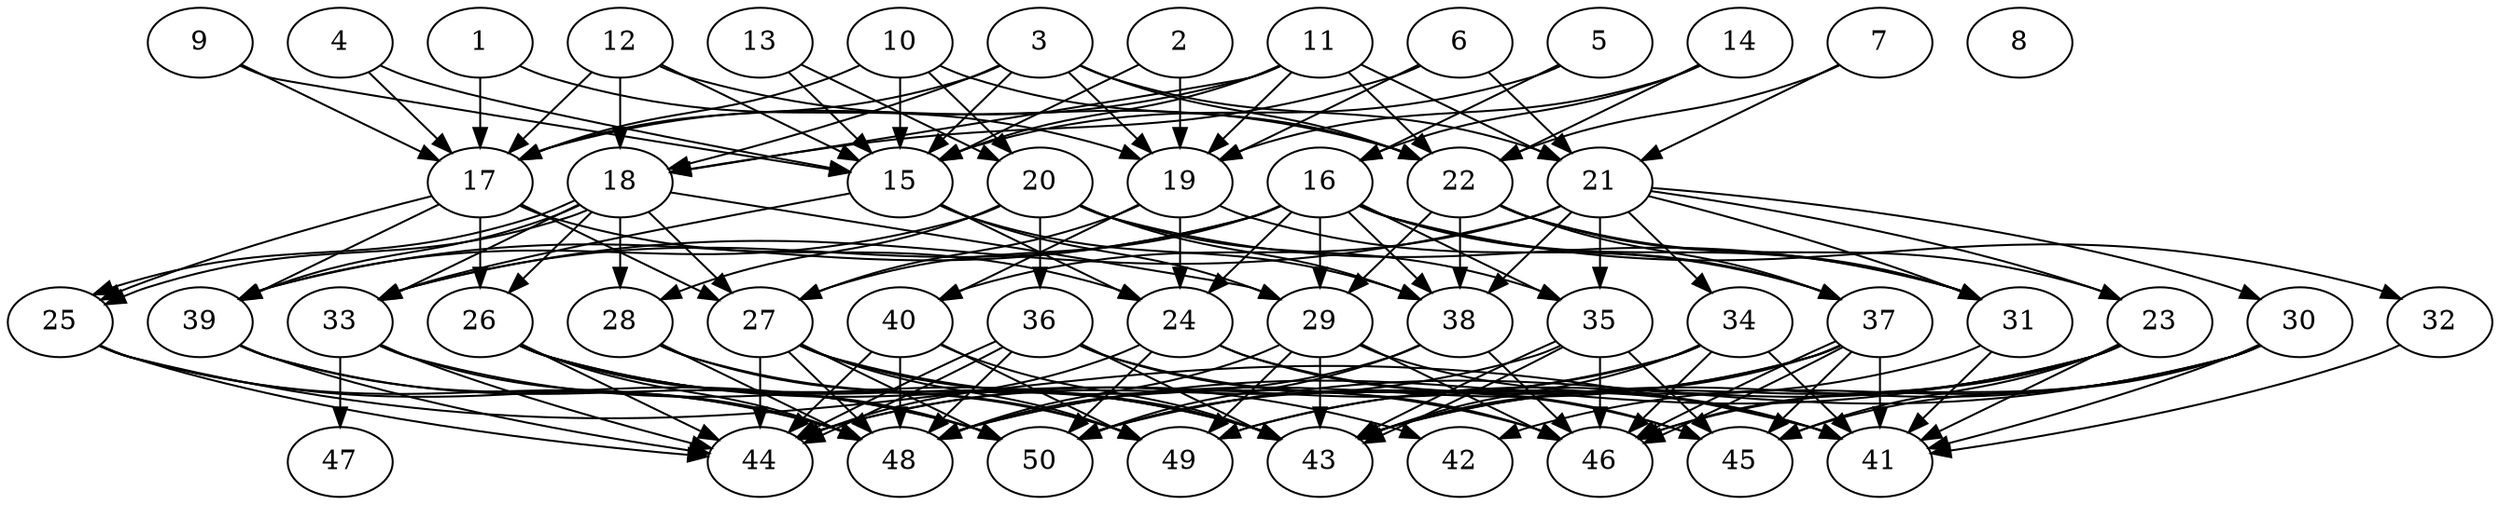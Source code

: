 // DAG automatically generated by daggen at Thu Oct  3 14:07:58 2019
// ./daggen --dot -n 50 --ccr 0.5 --fat 0.7 --regular 0.5 --density 0.7 --mindata 5242880 --maxdata 52428800 
digraph G {
  1 [size="16416768", alpha="0.01", expect_size="8208384"] 
  1 -> 17 [size ="8208384"]
  1 -> 19 [size ="8208384"]
  2 [size="98904064", alpha="0.16", expect_size="49452032"] 
  2 -> 15 [size ="49452032"]
  2 -> 19 [size ="49452032"]
  3 [size="100245504", alpha="0.18", expect_size="50122752"] 
  3 -> 15 [size ="50122752"]
  3 -> 17 [size ="50122752"]
  3 -> 18 [size ="50122752"]
  3 -> 19 [size ="50122752"]
  3 -> 21 [size ="50122752"]
  3 -> 22 [size ="50122752"]
  4 [size="28715008", alpha="0.03", expect_size="14357504"] 
  4 -> 15 [size ="14357504"]
  4 -> 17 [size ="14357504"]
  5 [size="43509760", alpha="0.16", expect_size="21754880"] 
  5 -> 15 [size ="21754880"]
  5 -> 16 [size ="21754880"]
  6 [size="53219328", alpha="0.18", expect_size="26609664"] 
  6 -> 18 [size ="26609664"]
  6 -> 19 [size ="26609664"]
  6 -> 21 [size ="26609664"]
  7 [size="35520512", alpha="0.02", expect_size="17760256"] 
  7 -> 21 [size ="17760256"]
  7 -> 22 [size ="17760256"]
  8 [size="74018816", alpha="0.01", expect_size="37009408"] 
  9 [size="19828736", alpha="0.04", expect_size="9914368"] 
  9 -> 15 [size ="9914368"]
  9 -> 17 [size ="9914368"]
  10 [size="63430656", alpha="0.19", expect_size="31715328"] 
  10 -> 15 [size ="31715328"]
  10 -> 17 [size ="31715328"]
  10 -> 20 [size ="31715328"]
  10 -> 22 [size ="31715328"]
  11 [size="42553344", alpha="0.05", expect_size="21276672"] 
  11 -> 15 [size ="21276672"]
  11 -> 17 [size ="21276672"]
  11 -> 18 [size ="21276672"]
  11 -> 19 [size ="21276672"]
  11 -> 21 [size ="21276672"]
  11 -> 22 [size ="21276672"]
  12 [size="47517696", alpha="0.05", expect_size="23758848"] 
  12 -> 15 [size ="23758848"]
  12 -> 17 [size ="23758848"]
  12 -> 18 [size ="23758848"]
  12 -> 22 [size ="23758848"]
  13 [size="30091264", alpha="0.18", expect_size="15045632"] 
  13 -> 15 [size ="15045632"]
  13 -> 20 [size ="15045632"]
  14 [size="19032064", alpha="0.03", expect_size="9516032"] 
  14 -> 16 [size ="9516032"]
  14 -> 19 [size ="9516032"]
  14 -> 22 [size ="9516032"]
  15 [size="31606784", alpha="0.00", expect_size="15803392"] 
  15 -> 24 [size ="15803392"]
  15 -> 29 [size ="15803392"]
  15 -> 33 [size ="15803392"]
  15 -> 38 [size ="15803392"]
  16 [size="14055424", alpha="0.02", expect_size="7027712"] 
  16 -> 24 [size ="7027712"]
  16 -> 27 [size ="7027712"]
  16 -> 29 [size ="7027712"]
  16 -> 31 [size ="7027712"]
  16 -> 32 [size ="7027712"]
  16 -> 33 [size ="7027712"]
  16 -> 35 [size ="7027712"]
  16 -> 37 [size ="7027712"]
  16 -> 38 [size ="7027712"]
  16 -> 39 [size ="7027712"]
  17 [size="101054464", alpha="0.13", expect_size="50527232"] 
  17 -> 24 [size ="50527232"]
  17 -> 25 [size ="50527232"]
  17 -> 26 [size ="50527232"]
  17 -> 27 [size ="50527232"]
  17 -> 39 [size ="50527232"]
  18 [size="17106944", alpha="0.01", expect_size="8553472"] 
  18 -> 25 [size ="8553472"]
  18 -> 25 [size ="8553472"]
  18 -> 26 [size ="8553472"]
  18 -> 27 [size ="8553472"]
  18 -> 28 [size ="8553472"]
  18 -> 29 [size ="8553472"]
  18 -> 33 [size ="8553472"]
  18 -> 39 [size ="8553472"]
  19 [size="20367360", alpha="0.19", expect_size="10183680"] 
  19 -> 24 [size ="10183680"]
  19 -> 27 [size ="10183680"]
  19 -> 37 [size ="10183680"]
  19 -> 40 [size ="10183680"]
  20 [size="39710720", alpha="0.19", expect_size="19855360"] 
  20 -> 28 [size ="19855360"]
  20 -> 31 [size ="19855360"]
  20 -> 35 [size ="19855360"]
  20 -> 36 [size ="19855360"]
  20 -> 38 [size ="19855360"]
  20 -> 39 [size ="19855360"]
  21 [size="36032512", alpha="0.00", expect_size="18016256"] 
  21 -> 23 [size ="18016256"]
  21 -> 30 [size ="18016256"]
  21 -> 31 [size ="18016256"]
  21 -> 33 [size ="18016256"]
  21 -> 34 [size ="18016256"]
  21 -> 35 [size ="18016256"]
  21 -> 38 [size ="18016256"]
  21 -> 40 [size ="18016256"]
  22 [size="58411008", alpha="0.20", expect_size="29205504"] 
  22 -> 23 [size ="29205504"]
  22 -> 29 [size ="29205504"]
  22 -> 31 [size ="29205504"]
  22 -> 37 [size ="29205504"]
  22 -> 38 [size ="29205504"]
  23 [size="83638272", alpha="0.19", expect_size="41819136"] 
  23 -> 41 [size ="41819136"]
  23 -> 43 [size ="41819136"]
  23 -> 45 [size ="41819136"]
  23 -> 46 [size ="41819136"]
  23 -> 48 [size ="41819136"]
  23 -> 49 [size ="41819136"]
  24 [size="71960576", alpha="0.01", expect_size="35980288"] 
  24 -> 41 [size ="35980288"]
  24 -> 44 [size ="35980288"]
  24 -> 45 [size ="35980288"]
  24 -> 50 [size ="35980288"]
  25 [size="87701504", alpha="0.11", expect_size="43850752"] 
  25 -> 41 [size ="43850752"]
  25 -> 44 [size ="43850752"]
  25 -> 48 [size ="43850752"]
  25 -> 50 [size ="43850752"]
  26 [size="87875584", alpha="0.10", expect_size="43937792"] 
  26 -> 42 [size ="43937792"]
  26 -> 43 [size ="43937792"]
  26 -> 44 [size ="43937792"]
  26 -> 48 [size ="43937792"]
  26 -> 49 [size ="43937792"]
  26 -> 50 [size ="43937792"]
  27 [size="95496192", alpha="0.14", expect_size="47748096"] 
  27 -> 43 [size ="47748096"]
  27 -> 44 [size ="47748096"]
  27 -> 46 [size ="47748096"]
  27 -> 48 [size ="47748096"]
  27 -> 49 [size ="47748096"]
  27 -> 50 [size ="47748096"]
  28 [size="62341120", alpha="0.12", expect_size="31170560"] 
  28 -> 43 [size ="31170560"]
  28 -> 48 [size ="31170560"]
  28 -> 49 [size ="31170560"]
  29 [size="68245504", alpha="0.11", expect_size="34122752"] 
  29 -> 41 [size ="34122752"]
  29 -> 43 [size ="34122752"]
  29 -> 46 [size ="34122752"]
  29 -> 48 [size ="34122752"]
  29 -> 49 [size ="34122752"]
  30 [size="63991808", alpha="0.02", expect_size="31995904"] 
  30 -> 41 [size ="31995904"]
  30 -> 42 [size ="31995904"]
  30 -> 43 [size ="31995904"]
  30 -> 45 [size ="31995904"]
  30 -> 46 [size ="31995904"]
  30 -> 50 [size ="31995904"]
  31 [size="58974208", alpha="0.19", expect_size="29487104"] 
  31 -> 41 [size ="29487104"]
  31 -> 49 [size ="29487104"]
  32 [size="59123712", alpha="0.05", expect_size="29561856"] 
  32 -> 41 [size ="29561856"]
  33 [size="58488832", alpha="0.14", expect_size="29244416"] 
  33 -> 43 [size ="29244416"]
  33 -> 44 [size ="29244416"]
  33 -> 47 [size ="29244416"]
  33 -> 48 [size ="29244416"]
  34 [size="52457472", alpha="0.06", expect_size="26228736"] 
  34 -> 41 [size ="26228736"]
  34 -> 43 [size ="26228736"]
  34 -> 44 [size ="26228736"]
  34 -> 46 [size ="26228736"]
  34 -> 50 [size ="26228736"]
  35 [size="59258880", alpha="0.02", expect_size="29629440"] 
  35 -> 43 [size ="29629440"]
  35 -> 43 [size ="29629440"]
  35 -> 44 [size ="29629440"]
  35 -> 45 [size ="29629440"]
  35 -> 46 [size ="29629440"]
  36 [size="17549312", alpha="0.18", expect_size="8774656"] 
  36 -> 43 [size ="8774656"]
  36 -> 44 [size ="8774656"]
  36 -> 44 [size ="8774656"]
  36 -> 45 [size ="8774656"]
  36 -> 46 [size ="8774656"]
  36 -> 48 [size ="8774656"]
  37 [size="64434176", alpha="0.14", expect_size="32217088"] 
  37 -> 41 [size ="32217088"]
  37 -> 43 [size ="32217088"]
  37 -> 45 [size ="32217088"]
  37 -> 46 [size ="32217088"]
  37 -> 46 [size ="32217088"]
  37 -> 48 [size ="32217088"]
  37 -> 50 [size ="32217088"]
  38 [size="36206592", alpha="0.11", expect_size="18103296"] 
  38 -> 46 [size ="18103296"]
  38 -> 48 [size ="18103296"]
  38 -> 50 [size ="18103296"]
  39 [size="90771456", alpha="0.10", expect_size="45385728"] 
  39 -> 44 [size ="45385728"]
  39 -> 48 [size ="45385728"]
  39 -> 50 [size ="45385728"]
  40 [size="48730112", alpha="0.16", expect_size="24365056"] 
  40 -> 43 [size ="24365056"]
  40 -> 44 [size ="24365056"]
  40 -> 48 [size ="24365056"]
  40 -> 49 [size ="24365056"]
  41 [size="57399296", alpha="0.07", expect_size="28699648"] 
  42 [size="54476800", alpha="0.08", expect_size="27238400"] 
  43 [size="76996608", alpha="0.04", expect_size="38498304"] 
  44 [size="50190336", alpha="0.14", expect_size="25095168"] 
  45 [size="76980224", alpha="0.20", expect_size="38490112"] 
  46 [size="84117504", alpha="0.02", expect_size="42058752"] 
  47 [size="75171840", alpha="0.03", expect_size="37585920"] 
  48 [size="46342144", alpha="0.14", expect_size="23171072"] 
  49 [size="98621440", alpha="0.18", expect_size="49310720"] 
  50 [size="53147648", alpha="0.12", expect_size="26573824"] 
}
